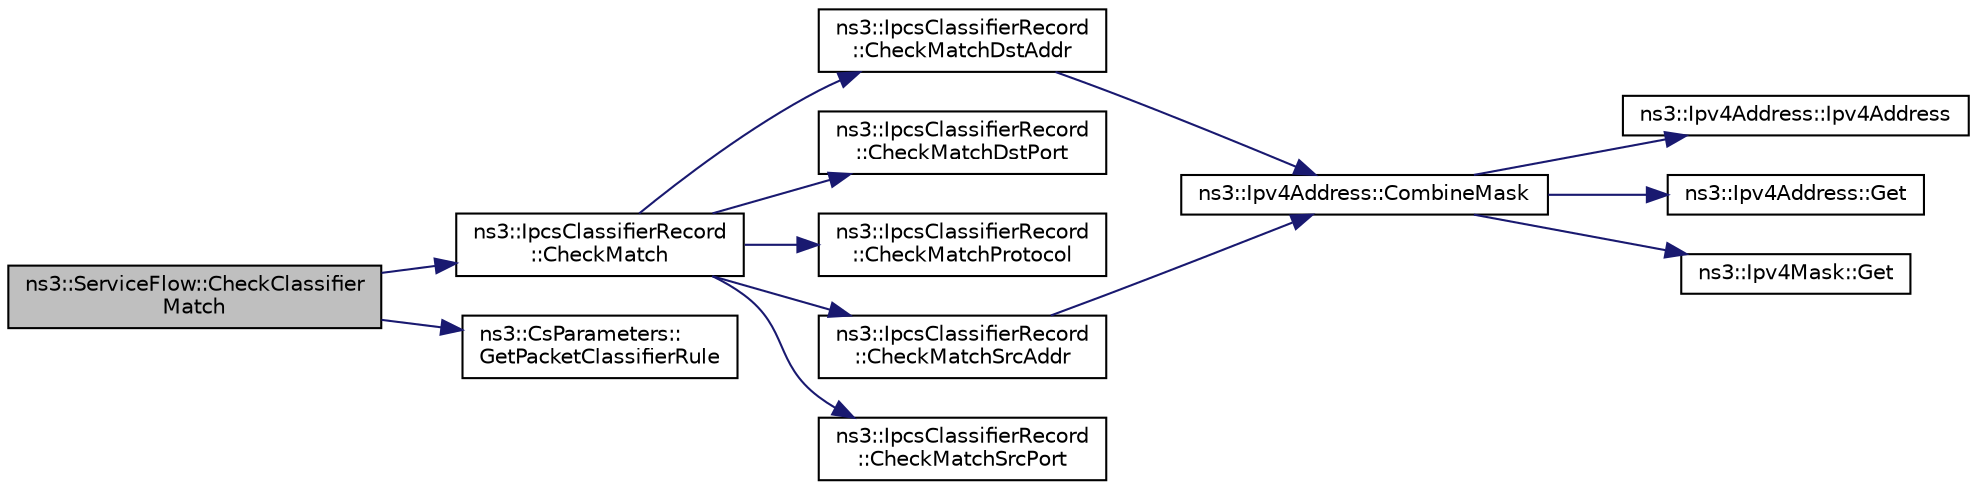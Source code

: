 digraph "ns3::ServiceFlow::CheckClassifierMatch"
{
 // LATEX_PDF_SIZE
  edge [fontname="Helvetica",fontsize="10",labelfontname="Helvetica",labelfontsize="10"];
  node [fontname="Helvetica",fontsize="10",shape=record];
  rankdir="LR";
  Node1 [label="ns3::ServiceFlow::CheckClassifier\lMatch",height=0.2,width=0.4,color="black", fillcolor="grey75", style="filled", fontcolor="black",tooltip=" "];
  Node1 -> Node2 [color="midnightblue",fontsize="10",style="solid",fontname="Helvetica"];
  Node2 [label="ns3::IpcsClassifierRecord\l::CheckMatch",height=0.2,width=0.4,color="black", fillcolor="white", style="filled",URL="$classns3_1_1_ipcs_classifier_record.html#ac9deecc9ebe9346edfd89259050b8996",tooltip="check if a packets can be used with this classifier"];
  Node2 -> Node3 [color="midnightblue",fontsize="10",style="solid",fontname="Helvetica"];
  Node3 [label="ns3::IpcsClassifierRecord\l::CheckMatchDstAddr",height=0.2,width=0.4,color="black", fillcolor="white", style="filled",URL="$classns3_1_1_ipcs_classifier_record.html#aadab8eabdbafa17902c0fe1b353b4b98",tooltip="Check match destination address function."];
  Node3 -> Node4 [color="midnightblue",fontsize="10",style="solid",fontname="Helvetica"];
  Node4 [label="ns3::Ipv4Address::CombineMask",height=0.2,width=0.4,color="black", fillcolor="white", style="filled",URL="$classns3_1_1_ipv4_address.html#adfdc8899f368a102d7286f7110866d57",tooltip="Combine this address with a network mask."];
  Node4 -> Node5 [color="midnightblue",fontsize="10",style="solid",fontname="Helvetica"];
  Node5 [label="ns3::Ipv4Address::Ipv4Address",height=0.2,width=0.4,color="black", fillcolor="white", style="filled",URL="$classns3_1_1_ipv4_address.html#aaabb51dd481f4b6908afd72affc49b20",tooltip=" "];
  Node4 -> Node6 [color="midnightblue",fontsize="10",style="solid",fontname="Helvetica"];
  Node6 [label="ns3::Ipv4Address::Get",height=0.2,width=0.4,color="black", fillcolor="white", style="filled",URL="$classns3_1_1_ipv4_address.html#a154da9b1ff6eb451dc4840613fe43e73",tooltip="Get the host-order 32-bit IP address."];
  Node4 -> Node7 [color="midnightblue",fontsize="10",style="solid",fontname="Helvetica"];
  Node7 [label="ns3::Ipv4Mask::Get",height=0.2,width=0.4,color="black", fillcolor="white", style="filled",URL="$classns3_1_1_ipv4_mask.html#af0e131a08c4b0c983e92568fd4b23712",tooltip="Get the host-order 32-bit IP mask."];
  Node2 -> Node8 [color="midnightblue",fontsize="10",style="solid",fontname="Helvetica"];
  Node8 [label="ns3::IpcsClassifierRecord\l::CheckMatchDstPort",height=0.2,width=0.4,color="black", fillcolor="white", style="filled",URL="$classns3_1_1_ipcs_classifier_record.html#afa68fd6e47fc5f9362228ed676281a54",tooltip="Check match destination port function."];
  Node2 -> Node9 [color="midnightblue",fontsize="10",style="solid",fontname="Helvetica"];
  Node9 [label="ns3::IpcsClassifierRecord\l::CheckMatchProtocol",height=0.2,width=0.4,color="black", fillcolor="white", style="filled",URL="$classns3_1_1_ipcs_classifier_record.html#a344bd21761a8e83cbf85006305f25fdf",tooltip="Check match protocol function."];
  Node2 -> Node10 [color="midnightblue",fontsize="10",style="solid",fontname="Helvetica"];
  Node10 [label="ns3::IpcsClassifierRecord\l::CheckMatchSrcAddr",height=0.2,width=0.4,color="black", fillcolor="white", style="filled",URL="$classns3_1_1_ipcs_classifier_record.html#a25078281c70b1d6b30671a68ef9d77b1",tooltip="Check match source address function."];
  Node10 -> Node4 [color="midnightblue",fontsize="10",style="solid",fontname="Helvetica"];
  Node2 -> Node11 [color="midnightblue",fontsize="10",style="solid",fontname="Helvetica"];
  Node11 [label="ns3::IpcsClassifierRecord\l::CheckMatchSrcPort",height=0.2,width=0.4,color="black", fillcolor="white", style="filled",URL="$classns3_1_1_ipcs_classifier_record.html#a8c7da0bf38c2a3023ed8eeccf95b321c",tooltip="Check match source port function."];
  Node1 -> Node12 [color="midnightblue",fontsize="10",style="solid",fontname="Helvetica"];
  Node12 [label="ns3::CsParameters::\lGetPacketClassifierRule",height=0.2,width=0.4,color="black", fillcolor="white", style="filled",URL="$classns3_1_1_cs_parameters.html#ade29731ede38abedc35c19c99fc2a4c8",tooltip=" "];
}
